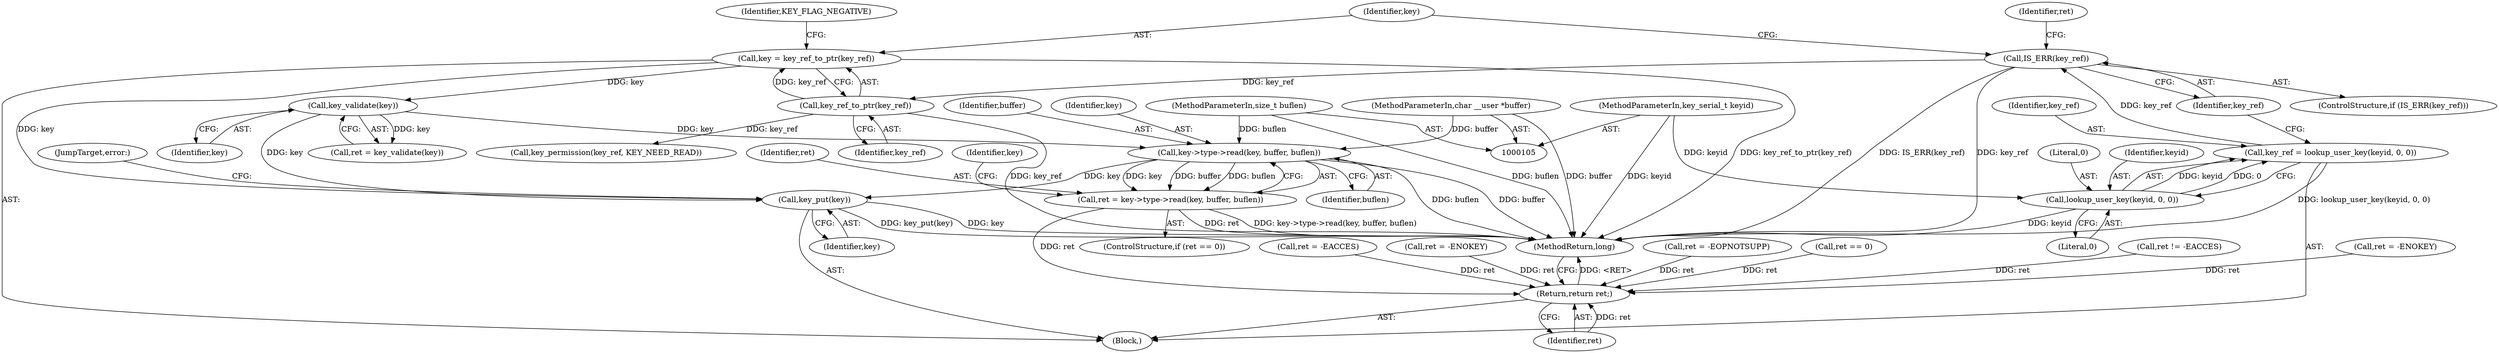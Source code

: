digraph "0_linux_363b02dab09b3226f3bd1420dad9c72b79a42a76_9@API" {
"1000198" [label="(Call,key->type->read(key, buffer, buflen))"];
"1000190" [label="(Call,key_validate(key))"];
"1000128" [label="(Call,key = key_ref_to_ptr(key_ref))"];
"1000130" [label="(Call,key_ref_to_ptr(key_ref))"];
"1000120" [label="(Call,IS_ERR(key_ref))"];
"1000113" [label="(Call,key_ref = lookup_user_key(keyid, 0, 0))"];
"1000115" [label="(Call,lookup_user_key(keyid, 0, 0))"];
"1000106" [label="(MethodParameterIn,key_serial_t keyid)"];
"1000107" [label="(MethodParameterIn,char __user *buffer)"];
"1000108" [label="(MethodParameterIn,size_t buflen)"];
"1000196" [label="(Call,ret = key->type->read(key, buffer, buflen))"];
"1000211" [label="(Return,return ret;)"];
"1000208" [label="(Call,key_put(key))"];
"1000197" [label="(Identifier,ret)"];
"1000118" [label="(Literal,0)"];
"1000191" [label="(Identifier,key)"];
"1000210" [label="(JumpTarget,error:)"];
"1000201" [label="(Identifier,buflen)"];
"1000193" [label="(Call,ret == 0)"];
"1000198" [label="(Call,key->type->read(key, buffer, buflen))"];
"1000156" [label="(Call,ret != -EACCES)"];
"1000123" [label="(Call,ret = -ENOKEY)"];
"1000114" [label="(Identifier,key_ref)"];
"1000166" [label="(Call,ret = -EACCES)"];
"1000200" [label="(Identifier,buffer)"];
"1000106" [label="(MethodParameterIn,key_serial_t keyid)"];
"1000209" [label="(Identifier,key)"];
"1000190" [label="(Call,key_validate(key))"];
"1000205" [label="(Identifier,key)"];
"1000129" [label="(Identifier,key)"];
"1000188" [label="(Call,ret = key_validate(key))"];
"1000109" [label="(Block,)"];
"1000119" [label="(ControlStructure,if (IS_ERR(key_ref)))"];
"1000124" [label="(Identifier,ret)"];
"1000199" [label="(Identifier,key)"];
"1000192" [label="(ControlStructure,if (ret == 0))"];
"1000211" [label="(Return,return ret;)"];
"1000113" [label="(Call,key_ref = lookup_user_key(keyid, 0, 0))"];
"1000147" [label="(Call,key_permission(key_ref, KEY_NEED_READ))"];
"1000117" [label="(Literal,0)"];
"1000130" [label="(Call,key_ref_to_ptr(key_ref))"];
"1000120" [label="(Call,IS_ERR(key_ref))"];
"1000108" [label="(MethodParameterIn,size_t buflen)"];
"1000140" [label="(Call,ret = -ENOKEY)"];
"1000134" [label="(Identifier,KEY_FLAG_NEGATIVE)"];
"1000121" [label="(Identifier,key_ref)"];
"1000115" [label="(Call,lookup_user_key(keyid, 0, 0))"];
"1000208" [label="(Call,key_put(key))"];
"1000116" [label="(Identifier,keyid)"];
"1000128" [label="(Call,key = key_ref_to_ptr(key_ref))"];
"1000213" [label="(MethodReturn,long)"];
"1000172" [label="(Call,ret = -EOPNOTSUPP)"];
"1000107" [label="(MethodParameterIn,char __user *buffer)"];
"1000131" [label="(Identifier,key_ref)"];
"1000212" [label="(Identifier,ret)"];
"1000196" [label="(Call,ret = key->type->read(key, buffer, buflen))"];
"1000198" -> "1000196"  [label="AST: "];
"1000198" -> "1000201"  [label="CFG: "];
"1000199" -> "1000198"  [label="AST: "];
"1000200" -> "1000198"  [label="AST: "];
"1000201" -> "1000198"  [label="AST: "];
"1000196" -> "1000198"  [label="CFG: "];
"1000198" -> "1000213"  [label="DDG: buflen"];
"1000198" -> "1000213"  [label="DDG: buffer"];
"1000198" -> "1000196"  [label="DDG: key"];
"1000198" -> "1000196"  [label="DDG: buffer"];
"1000198" -> "1000196"  [label="DDG: buflen"];
"1000190" -> "1000198"  [label="DDG: key"];
"1000107" -> "1000198"  [label="DDG: buffer"];
"1000108" -> "1000198"  [label="DDG: buflen"];
"1000198" -> "1000208"  [label="DDG: key"];
"1000190" -> "1000188"  [label="AST: "];
"1000190" -> "1000191"  [label="CFG: "];
"1000191" -> "1000190"  [label="AST: "];
"1000188" -> "1000190"  [label="CFG: "];
"1000190" -> "1000188"  [label="DDG: key"];
"1000128" -> "1000190"  [label="DDG: key"];
"1000190" -> "1000208"  [label="DDG: key"];
"1000128" -> "1000109"  [label="AST: "];
"1000128" -> "1000130"  [label="CFG: "];
"1000129" -> "1000128"  [label="AST: "];
"1000130" -> "1000128"  [label="AST: "];
"1000134" -> "1000128"  [label="CFG: "];
"1000128" -> "1000213"  [label="DDG: key_ref_to_ptr(key_ref)"];
"1000130" -> "1000128"  [label="DDG: key_ref"];
"1000128" -> "1000208"  [label="DDG: key"];
"1000130" -> "1000131"  [label="CFG: "];
"1000131" -> "1000130"  [label="AST: "];
"1000130" -> "1000213"  [label="DDG: key_ref"];
"1000120" -> "1000130"  [label="DDG: key_ref"];
"1000130" -> "1000147"  [label="DDG: key_ref"];
"1000120" -> "1000119"  [label="AST: "];
"1000120" -> "1000121"  [label="CFG: "];
"1000121" -> "1000120"  [label="AST: "];
"1000124" -> "1000120"  [label="CFG: "];
"1000129" -> "1000120"  [label="CFG: "];
"1000120" -> "1000213"  [label="DDG: key_ref"];
"1000120" -> "1000213"  [label="DDG: IS_ERR(key_ref)"];
"1000113" -> "1000120"  [label="DDG: key_ref"];
"1000113" -> "1000109"  [label="AST: "];
"1000113" -> "1000115"  [label="CFG: "];
"1000114" -> "1000113"  [label="AST: "];
"1000115" -> "1000113"  [label="AST: "];
"1000121" -> "1000113"  [label="CFG: "];
"1000113" -> "1000213"  [label="DDG: lookup_user_key(keyid, 0, 0)"];
"1000115" -> "1000113"  [label="DDG: keyid"];
"1000115" -> "1000113"  [label="DDG: 0"];
"1000115" -> "1000118"  [label="CFG: "];
"1000116" -> "1000115"  [label="AST: "];
"1000117" -> "1000115"  [label="AST: "];
"1000118" -> "1000115"  [label="AST: "];
"1000115" -> "1000213"  [label="DDG: keyid"];
"1000106" -> "1000115"  [label="DDG: keyid"];
"1000106" -> "1000105"  [label="AST: "];
"1000106" -> "1000213"  [label="DDG: keyid"];
"1000107" -> "1000105"  [label="AST: "];
"1000107" -> "1000213"  [label="DDG: buffer"];
"1000108" -> "1000105"  [label="AST: "];
"1000108" -> "1000213"  [label="DDG: buflen"];
"1000196" -> "1000192"  [label="AST: "];
"1000197" -> "1000196"  [label="AST: "];
"1000205" -> "1000196"  [label="CFG: "];
"1000196" -> "1000213"  [label="DDG: ret"];
"1000196" -> "1000213"  [label="DDG: key->type->read(key, buffer, buflen)"];
"1000196" -> "1000211"  [label="DDG: ret"];
"1000211" -> "1000109"  [label="AST: "];
"1000211" -> "1000212"  [label="CFG: "];
"1000212" -> "1000211"  [label="AST: "];
"1000213" -> "1000211"  [label="CFG: "];
"1000211" -> "1000213"  [label="DDG: <RET>"];
"1000212" -> "1000211"  [label="DDG: ret"];
"1000193" -> "1000211"  [label="DDG: ret"];
"1000156" -> "1000211"  [label="DDG: ret"];
"1000140" -> "1000211"  [label="DDG: ret"];
"1000166" -> "1000211"  [label="DDG: ret"];
"1000172" -> "1000211"  [label="DDG: ret"];
"1000123" -> "1000211"  [label="DDG: ret"];
"1000208" -> "1000109"  [label="AST: "];
"1000208" -> "1000209"  [label="CFG: "];
"1000209" -> "1000208"  [label="AST: "];
"1000210" -> "1000208"  [label="CFG: "];
"1000208" -> "1000213"  [label="DDG: key"];
"1000208" -> "1000213"  [label="DDG: key_put(key)"];
}

